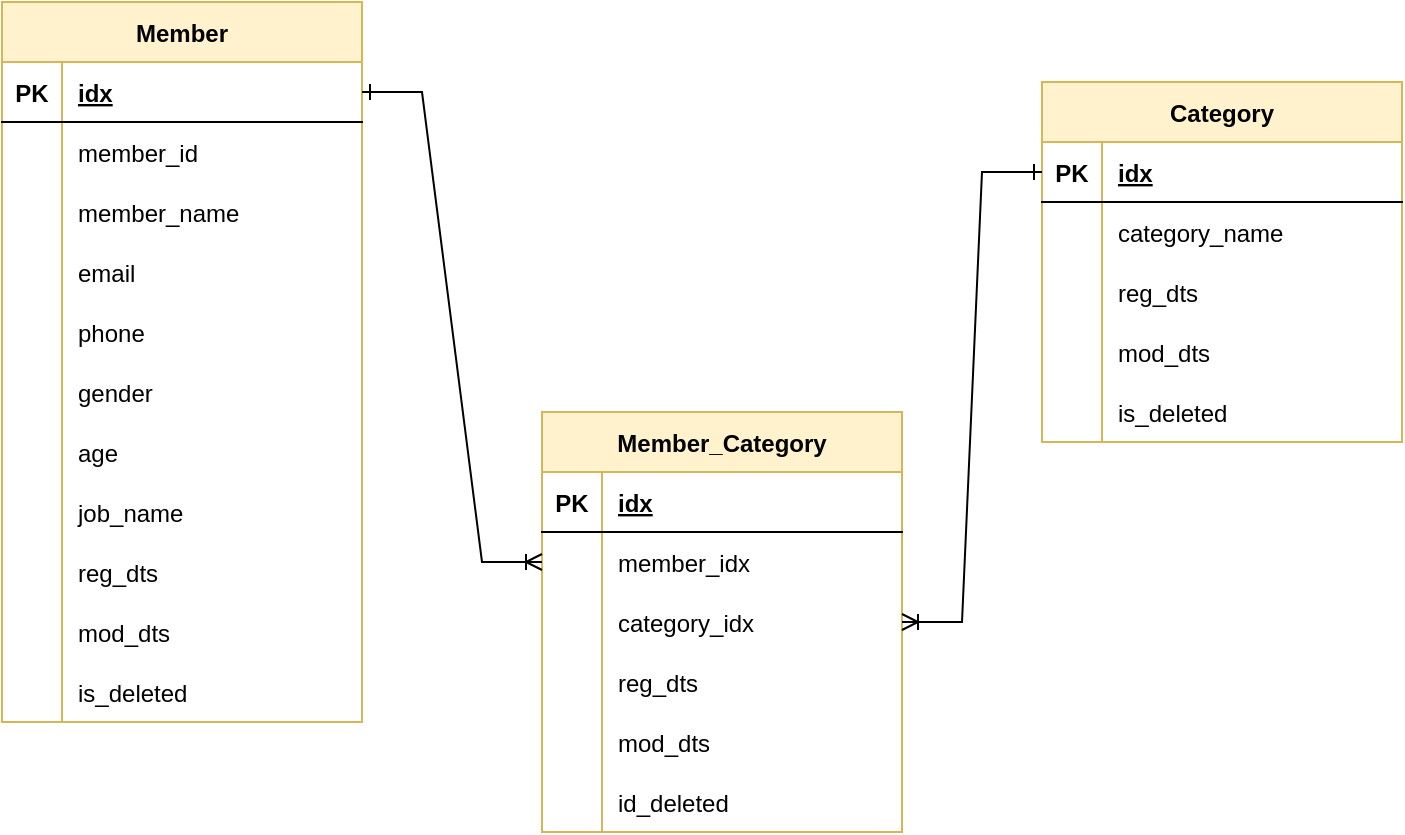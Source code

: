 <mxfile version="16.2.7" type="github">
  <diagram id="xnMl7D5pt4nQTNbTy9hE" name="Page-1">
    <mxGraphModel dx="1426" dy="768" grid="1" gridSize="10" guides="1" tooltips="1" connect="1" arrows="1" fold="1" page="1" pageScale="1" pageWidth="827" pageHeight="1169" math="0" shadow="0">
      <root>
        <mxCell id="0" />
        <mxCell id="1" parent="0" />
        <mxCell id="CouLlK9SIXj_Aao1bJY8-1" value="Member" style="shape=table;startSize=30;container=1;collapsible=1;childLayout=tableLayout;fixedRows=1;rowLines=0;fontStyle=1;align=center;resizeLast=1;fillColor=#fff2cc;strokeColor=#d6b656;" vertex="1" parent="1">
          <mxGeometry x="90" y="200" width="180" height="360" as="geometry" />
        </mxCell>
        <mxCell id="CouLlK9SIXj_Aao1bJY8-2" value="" style="shape=tableRow;horizontal=0;startSize=0;swimlaneHead=0;swimlaneBody=0;fillColor=none;collapsible=0;dropTarget=0;points=[[0,0.5],[1,0.5]];portConstraint=eastwest;top=0;left=0;right=0;bottom=1;" vertex="1" parent="CouLlK9SIXj_Aao1bJY8-1">
          <mxGeometry y="30" width="180" height="30" as="geometry" />
        </mxCell>
        <mxCell id="CouLlK9SIXj_Aao1bJY8-3" value="PK" style="shape=partialRectangle;connectable=0;fillColor=none;top=0;left=0;bottom=0;right=0;fontStyle=1;overflow=hidden;" vertex="1" parent="CouLlK9SIXj_Aao1bJY8-2">
          <mxGeometry width="30" height="30" as="geometry">
            <mxRectangle width="30" height="30" as="alternateBounds" />
          </mxGeometry>
        </mxCell>
        <mxCell id="CouLlK9SIXj_Aao1bJY8-4" value="idx" style="shape=partialRectangle;connectable=0;fillColor=none;top=0;left=0;bottom=0;right=0;align=left;spacingLeft=6;fontStyle=5;overflow=hidden;" vertex="1" parent="CouLlK9SIXj_Aao1bJY8-2">
          <mxGeometry x="30" width="150" height="30" as="geometry">
            <mxRectangle width="150" height="30" as="alternateBounds" />
          </mxGeometry>
        </mxCell>
        <mxCell id="CouLlK9SIXj_Aao1bJY8-5" value="" style="shape=tableRow;horizontal=0;startSize=0;swimlaneHead=0;swimlaneBody=0;fillColor=none;collapsible=0;dropTarget=0;points=[[0,0.5],[1,0.5]];portConstraint=eastwest;top=0;left=0;right=0;bottom=0;" vertex="1" parent="CouLlK9SIXj_Aao1bJY8-1">
          <mxGeometry y="60" width="180" height="30" as="geometry" />
        </mxCell>
        <mxCell id="CouLlK9SIXj_Aao1bJY8-6" value="" style="shape=partialRectangle;connectable=0;fillColor=none;top=0;left=0;bottom=0;right=0;editable=1;overflow=hidden;" vertex="1" parent="CouLlK9SIXj_Aao1bJY8-5">
          <mxGeometry width="30" height="30" as="geometry">
            <mxRectangle width="30" height="30" as="alternateBounds" />
          </mxGeometry>
        </mxCell>
        <mxCell id="CouLlK9SIXj_Aao1bJY8-7" value="member_id" style="shape=partialRectangle;connectable=0;fillColor=none;top=0;left=0;bottom=0;right=0;align=left;spacingLeft=6;overflow=hidden;" vertex="1" parent="CouLlK9SIXj_Aao1bJY8-5">
          <mxGeometry x="30" width="150" height="30" as="geometry">
            <mxRectangle width="150" height="30" as="alternateBounds" />
          </mxGeometry>
        </mxCell>
        <mxCell id="CouLlK9SIXj_Aao1bJY8-8" value="" style="shape=tableRow;horizontal=0;startSize=0;swimlaneHead=0;swimlaneBody=0;fillColor=none;collapsible=0;dropTarget=0;points=[[0,0.5],[1,0.5]];portConstraint=eastwest;top=0;left=0;right=0;bottom=0;" vertex="1" parent="CouLlK9SIXj_Aao1bJY8-1">
          <mxGeometry y="90" width="180" height="30" as="geometry" />
        </mxCell>
        <mxCell id="CouLlK9SIXj_Aao1bJY8-9" value="" style="shape=partialRectangle;connectable=0;fillColor=none;top=0;left=0;bottom=0;right=0;editable=1;overflow=hidden;" vertex="1" parent="CouLlK9SIXj_Aao1bJY8-8">
          <mxGeometry width="30" height="30" as="geometry">
            <mxRectangle width="30" height="30" as="alternateBounds" />
          </mxGeometry>
        </mxCell>
        <mxCell id="CouLlK9SIXj_Aao1bJY8-10" value="member_name" style="shape=partialRectangle;connectable=0;fillColor=none;top=0;left=0;bottom=0;right=0;align=left;spacingLeft=6;overflow=hidden;" vertex="1" parent="CouLlK9SIXj_Aao1bJY8-8">
          <mxGeometry x="30" width="150" height="30" as="geometry">
            <mxRectangle width="150" height="30" as="alternateBounds" />
          </mxGeometry>
        </mxCell>
        <mxCell id="CouLlK9SIXj_Aao1bJY8-11" value="" style="shape=tableRow;horizontal=0;startSize=0;swimlaneHead=0;swimlaneBody=0;fillColor=none;collapsible=0;dropTarget=0;points=[[0,0.5],[1,0.5]];portConstraint=eastwest;top=0;left=0;right=0;bottom=0;" vertex="1" parent="CouLlK9SIXj_Aao1bJY8-1">
          <mxGeometry y="120" width="180" height="30" as="geometry" />
        </mxCell>
        <mxCell id="CouLlK9SIXj_Aao1bJY8-12" value="" style="shape=partialRectangle;connectable=0;fillColor=none;top=0;left=0;bottom=0;right=0;editable=1;overflow=hidden;" vertex="1" parent="CouLlK9SIXj_Aao1bJY8-11">
          <mxGeometry width="30" height="30" as="geometry">
            <mxRectangle width="30" height="30" as="alternateBounds" />
          </mxGeometry>
        </mxCell>
        <mxCell id="CouLlK9SIXj_Aao1bJY8-13" value="email" style="shape=partialRectangle;connectable=0;fillColor=none;top=0;left=0;bottom=0;right=0;align=left;spacingLeft=6;overflow=hidden;" vertex="1" parent="CouLlK9SIXj_Aao1bJY8-11">
          <mxGeometry x="30" width="150" height="30" as="geometry">
            <mxRectangle width="150" height="30" as="alternateBounds" />
          </mxGeometry>
        </mxCell>
        <mxCell id="CouLlK9SIXj_Aao1bJY8-14" value="" style="shape=tableRow;horizontal=0;startSize=0;swimlaneHead=0;swimlaneBody=0;fillColor=none;collapsible=0;dropTarget=0;points=[[0,0.5],[1,0.5]];portConstraint=eastwest;top=0;left=0;right=0;bottom=0;" vertex="1" parent="CouLlK9SIXj_Aao1bJY8-1">
          <mxGeometry y="150" width="180" height="30" as="geometry" />
        </mxCell>
        <mxCell id="CouLlK9SIXj_Aao1bJY8-15" value="" style="shape=partialRectangle;connectable=0;fillColor=none;top=0;left=0;bottom=0;right=0;editable=1;overflow=hidden;" vertex="1" parent="CouLlK9SIXj_Aao1bJY8-14">
          <mxGeometry width="30" height="30" as="geometry">
            <mxRectangle width="30" height="30" as="alternateBounds" />
          </mxGeometry>
        </mxCell>
        <mxCell id="CouLlK9SIXj_Aao1bJY8-16" value="phone" style="shape=partialRectangle;connectable=0;fillColor=none;top=0;left=0;bottom=0;right=0;align=left;spacingLeft=6;overflow=hidden;" vertex="1" parent="CouLlK9SIXj_Aao1bJY8-14">
          <mxGeometry x="30" width="150" height="30" as="geometry">
            <mxRectangle width="150" height="30" as="alternateBounds" />
          </mxGeometry>
        </mxCell>
        <mxCell id="CouLlK9SIXj_Aao1bJY8-17" value="" style="shape=tableRow;horizontal=0;startSize=0;swimlaneHead=0;swimlaneBody=0;fillColor=none;collapsible=0;dropTarget=0;points=[[0,0.5],[1,0.5]];portConstraint=eastwest;top=0;left=0;right=0;bottom=0;" vertex="1" parent="CouLlK9SIXj_Aao1bJY8-1">
          <mxGeometry y="180" width="180" height="30" as="geometry" />
        </mxCell>
        <mxCell id="CouLlK9SIXj_Aao1bJY8-18" value="" style="shape=partialRectangle;connectable=0;fillColor=none;top=0;left=0;bottom=0;right=0;editable=1;overflow=hidden;" vertex="1" parent="CouLlK9SIXj_Aao1bJY8-17">
          <mxGeometry width="30" height="30" as="geometry">
            <mxRectangle width="30" height="30" as="alternateBounds" />
          </mxGeometry>
        </mxCell>
        <mxCell id="CouLlK9SIXj_Aao1bJY8-19" value="gender" style="shape=partialRectangle;connectable=0;fillColor=none;top=0;left=0;bottom=0;right=0;align=left;spacingLeft=6;overflow=hidden;" vertex="1" parent="CouLlK9SIXj_Aao1bJY8-17">
          <mxGeometry x="30" width="150" height="30" as="geometry">
            <mxRectangle width="150" height="30" as="alternateBounds" />
          </mxGeometry>
        </mxCell>
        <mxCell id="CouLlK9SIXj_Aao1bJY8-20" value="" style="shape=tableRow;horizontal=0;startSize=0;swimlaneHead=0;swimlaneBody=0;fillColor=none;collapsible=0;dropTarget=0;points=[[0,0.5],[1,0.5]];portConstraint=eastwest;top=0;left=0;right=0;bottom=0;" vertex="1" parent="CouLlK9SIXj_Aao1bJY8-1">
          <mxGeometry y="210" width="180" height="30" as="geometry" />
        </mxCell>
        <mxCell id="CouLlK9SIXj_Aao1bJY8-21" value="" style="shape=partialRectangle;connectable=0;fillColor=none;top=0;left=0;bottom=0;right=0;editable=1;overflow=hidden;" vertex="1" parent="CouLlK9SIXj_Aao1bJY8-20">
          <mxGeometry width="30" height="30" as="geometry">
            <mxRectangle width="30" height="30" as="alternateBounds" />
          </mxGeometry>
        </mxCell>
        <mxCell id="CouLlK9SIXj_Aao1bJY8-22" value="age" style="shape=partialRectangle;connectable=0;fillColor=none;top=0;left=0;bottom=0;right=0;align=left;spacingLeft=6;overflow=hidden;" vertex="1" parent="CouLlK9SIXj_Aao1bJY8-20">
          <mxGeometry x="30" width="150" height="30" as="geometry">
            <mxRectangle width="150" height="30" as="alternateBounds" />
          </mxGeometry>
        </mxCell>
        <mxCell id="CouLlK9SIXj_Aao1bJY8-23" value="" style="shape=tableRow;horizontal=0;startSize=0;swimlaneHead=0;swimlaneBody=0;fillColor=none;collapsible=0;dropTarget=0;points=[[0,0.5],[1,0.5]];portConstraint=eastwest;top=0;left=0;right=0;bottom=0;" vertex="1" parent="CouLlK9SIXj_Aao1bJY8-1">
          <mxGeometry y="240" width="180" height="30" as="geometry" />
        </mxCell>
        <mxCell id="CouLlK9SIXj_Aao1bJY8-24" value="" style="shape=partialRectangle;connectable=0;fillColor=none;top=0;left=0;bottom=0;right=0;editable=1;overflow=hidden;" vertex="1" parent="CouLlK9SIXj_Aao1bJY8-23">
          <mxGeometry width="30" height="30" as="geometry">
            <mxRectangle width="30" height="30" as="alternateBounds" />
          </mxGeometry>
        </mxCell>
        <mxCell id="CouLlK9SIXj_Aao1bJY8-25" value="job_name" style="shape=partialRectangle;connectable=0;fillColor=none;top=0;left=0;bottom=0;right=0;align=left;spacingLeft=6;overflow=hidden;" vertex="1" parent="CouLlK9SIXj_Aao1bJY8-23">
          <mxGeometry x="30" width="150" height="30" as="geometry">
            <mxRectangle width="150" height="30" as="alternateBounds" />
          </mxGeometry>
        </mxCell>
        <mxCell id="CouLlK9SIXj_Aao1bJY8-26" value="" style="shape=tableRow;horizontal=0;startSize=0;swimlaneHead=0;swimlaneBody=0;fillColor=none;collapsible=0;dropTarget=0;points=[[0,0.5],[1,0.5]];portConstraint=eastwest;top=0;left=0;right=0;bottom=0;" vertex="1" parent="CouLlK9SIXj_Aao1bJY8-1">
          <mxGeometry y="270" width="180" height="30" as="geometry" />
        </mxCell>
        <mxCell id="CouLlK9SIXj_Aao1bJY8-27" value="" style="shape=partialRectangle;connectable=0;fillColor=none;top=0;left=0;bottom=0;right=0;editable=1;overflow=hidden;" vertex="1" parent="CouLlK9SIXj_Aao1bJY8-26">
          <mxGeometry width="30" height="30" as="geometry">
            <mxRectangle width="30" height="30" as="alternateBounds" />
          </mxGeometry>
        </mxCell>
        <mxCell id="CouLlK9SIXj_Aao1bJY8-28" value="reg_dts" style="shape=partialRectangle;connectable=0;fillColor=none;top=0;left=0;bottom=0;right=0;align=left;spacingLeft=6;overflow=hidden;" vertex="1" parent="CouLlK9SIXj_Aao1bJY8-26">
          <mxGeometry x="30" width="150" height="30" as="geometry">
            <mxRectangle width="150" height="30" as="alternateBounds" />
          </mxGeometry>
        </mxCell>
        <mxCell id="CouLlK9SIXj_Aao1bJY8-29" value="" style="shape=tableRow;horizontal=0;startSize=0;swimlaneHead=0;swimlaneBody=0;fillColor=none;collapsible=0;dropTarget=0;points=[[0,0.5],[1,0.5]];portConstraint=eastwest;top=0;left=0;right=0;bottom=0;" vertex="1" parent="CouLlK9SIXj_Aao1bJY8-1">
          <mxGeometry y="300" width="180" height="30" as="geometry" />
        </mxCell>
        <mxCell id="CouLlK9SIXj_Aao1bJY8-30" value="" style="shape=partialRectangle;connectable=0;fillColor=none;top=0;left=0;bottom=0;right=0;editable=1;overflow=hidden;" vertex="1" parent="CouLlK9SIXj_Aao1bJY8-29">
          <mxGeometry width="30" height="30" as="geometry">
            <mxRectangle width="30" height="30" as="alternateBounds" />
          </mxGeometry>
        </mxCell>
        <mxCell id="CouLlK9SIXj_Aao1bJY8-31" value="mod_dts" style="shape=partialRectangle;connectable=0;fillColor=none;top=0;left=0;bottom=0;right=0;align=left;spacingLeft=6;overflow=hidden;" vertex="1" parent="CouLlK9SIXj_Aao1bJY8-29">
          <mxGeometry x="30" width="150" height="30" as="geometry">
            <mxRectangle width="150" height="30" as="alternateBounds" />
          </mxGeometry>
        </mxCell>
        <mxCell id="CouLlK9SIXj_Aao1bJY8-32" value="" style="shape=tableRow;horizontal=0;startSize=0;swimlaneHead=0;swimlaneBody=0;fillColor=none;collapsible=0;dropTarget=0;points=[[0,0.5],[1,0.5]];portConstraint=eastwest;top=0;left=0;right=0;bottom=0;" vertex="1" parent="CouLlK9SIXj_Aao1bJY8-1">
          <mxGeometry y="330" width="180" height="30" as="geometry" />
        </mxCell>
        <mxCell id="CouLlK9SIXj_Aao1bJY8-33" value="" style="shape=partialRectangle;connectable=0;fillColor=none;top=0;left=0;bottom=0;right=0;editable=1;overflow=hidden;" vertex="1" parent="CouLlK9SIXj_Aao1bJY8-32">
          <mxGeometry width="30" height="30" as="geometry">
            <mxRectangle width="30" height="30" as="alternateBounds" />
          </mxGeometry>
        </mxCell>
        <mxCell id="CouLlK9SIXj_Aao1bJY8-34" value="is_deleted" style="shape=partialRectangle;connectable=0;fillColor=none;top=0;left=0;bottom=0;right=0;align=left;spacingLeft=6;overflow=hidden;" vertex="1" parent="CouLlK9SIXj_Aao1bJY8-32">
          <mxGeometry x="30" width="150" height="30" as="geometry">
            <mxRectangle width="150" height="30" as="alternateBounds" />
          </mxGeometry>
        </mxCell>
        <mxCell id="CouLlK9SIXj_Aao1bJY8-35" value="Category" style="shape=table;startSize=30;container=1;collapsible=1;childLayout=tableLayout;fixedRows=1;rowLines=0;fontStyle=1;align=center;resizeLast=1;fillColor=#fff2cc;strokeColor=#d6b656;" vertex="1" parent="1">
          <mxGeometry x="610" y="240" width="180" height="180" as="geometry" />
        </mxCell>
        <mxCell id="CouLlK9SIXj_Aao1bJY8-36" value="" style="shape=tableRow;horizontal=0;startSize=0;swimlaneHead=0;swimlaneBody=0;fillColor=none;collapsible=0;dropTarget=0;points=[[0,0.5],[1,0.5]];portConstraint=eastwest;top=0;left=0;right=0;bottom=1;" vertex="1" parent="CouLlK9SIXj_Aao1bJY8-35">
          <mxGeometry y="30" width="180" height="30" as="geometry" />
        </mxCell>
        <mxCell id="CouLlK9SIXj_Aao1bJY8-37" value="PK" style="shape=partialRectangle;connectable=0;fillColor=none;top=0;left=0;bottom=0;right=0;fontStyle=1;overflow=hidden;" vertex="1" parent="CouLlK9SIXj_Aao1bJY8-36">
          <mxGeometry width="30" height="30" as="geometry">
            <mxRectangle width="30" height="30" as="alternateBounds" />
          </mxGeometry>
        </mxCell>
        <mxCell id="CouLlK9SIXj_Aao1bJY8-38" value="idx" style="shape=partialRectangle;connectable=0;fillColor=none;top=0;left=0;bottom=0;right=0;align=left;spacingLeft=6;fontStyle=5;overflow=hidden;" vertex="1" parent="CouLlK9SIXj_Aao1bJY8-36">
          <mxGeometry x="30" width="150" height="30" as="geometry">
            <mxRectangle width="150" height="30" as="alternateBounds" />
          </mxGeometry>
        </mxCell>
        <mxCell id="CouLlK9SIXj_Aao1bJY8-39" value="" style="shape=tableRow;horizontal=0;startSize=0;swimlaneHead=0;swimlaneBody=0;fillColor=none;collapsible=0;dropTarget=0;points=[[0,0.5],[1,0.5]];portConstraint=eastwest;top=0;left=0;right=0;bottom=0;" vertex="1" parent="CouLlK9SIXj_Aao1bJY8-35">
          <mxGeometry y="60" width="180" height="30" as="geometry" />
        </mxCell>
        <mxCell id="CouLlK9SIXj_Aao1bJY8-40" value="" style="shape=partialRectangle;connectable=0;fillColor=none;top=0;left=0;bottom=0;right=0;editable=1;overflow=hidden;" vertex="1" parent="CouLlK9SIXj_Aao1bJY8-39">
          <mxGeometry width="30" height="30" as="geometry">
            <mxRectangle width="30" height="30" as="alternateBounds" />
          </mxGeometry>
        </mxCell>
        <mxCell id="CouLlK9SIXj_Aao1bJY8-41" value="category_name" style="shape=partialRectangle;connectable=0;fillColor=none;top=0;left=0;bottom=0;right=0;align=left;spacingLeft=6;overflow=hidden;" vertex="1" parent="CouLlK9SIXj_Aao1bJY8-39">
          <mxGeometry x="30" width="150" height="30" as="geometry">
            <mxRectangle width="150" height="30" as="alternateBounds" />
          </mxGeometry>
        </mxCell>
        <mxCell id="CouLlK9SIXj_Aao1bJY8-45" value="" style="shape=tableRow;horizontal=0;startSize=0;swimlaneHead=0;swimlaneBody=0;fillColor=none;collapsible=0;dropTarget=0;points=[[0,0.5],[1,0.5]];portConstraint=eastwest;top=0;left=0;right=0;bottom=0;" vertex="1" parent="CouLlK9SIXj_Aao1bJY8-35">
          <mxGeometry y="90" width="180" height="30" as="geometry" />
        </mxCell>
        <mxCell id="CouLlK9SIXj_Aao1bJY8-46" value="" style="shape=partialRectangle;connectable=0;fillColor=none;top=0;left=0;bottom=0;right=0;editable=1;overflow=hidden;" vertex="1" parent="CouLlK9SIXj_Aao1bJY8-45">
          <mxGeometry width="30" height="30" as="geometry">
            <mxRectangle width="30" height="30" as="alternateBounds" />
          </mxGeometry>
        </mxCell>
        <mxCell id="CouLlK9SIXj_Aao1bJY8-47" value="reg_dts" style="shape=partialRectangle;connectable=0;fillColor=none;top=0;left=0;bottom=0;right=0;align=left;spacingLeft=6;overflow=hidden;" vertex="1" parent="CouLlK9SIXj_Aao1bJY8-45">
          <mxGeometry x="30" width="150" height="30" as="geometry">
            <mxRectangle width="150" height="30" as="alternateBounds" />
          </mxGeometry>
        </mxCell>
        <mxCell id="CouLlK9SIXj_Aao1bJY8-48" value="" style="shape=tableRow;horizontal=0;startSize=0;swimlaneHead=0;swimlaneBody=0;fillColor=none;collapsible=0;dropTarget=0;points=[[0,0.5],[1,0.5]];portConstraint=eastwest;top=0;left=0;right=0;bottom=0;" vertex="1" parent="CouLlK9SIXj_Aao1bJY8-35">
          <mxGeometry y="120" width="180" height="30" as="geometry" />
        </mxCell>
        <mxCell id="CouLlK9SIXj_Aao1bJY8-49" value="" style="shape=partialRectangle;connectable=0;fillColor=none;top=0;left=0;bottom=0;right=0;editable=1;overflow=hidden;" vertex="1" parent="CouLlK9SIXj_Aao1bJY8-48">
          <mxGeometry width="30" height="30" as="geometry">
            <mxRectangle width="30" height="30" as="alternateBounds" />
          </mxGeometry>
        </mxCell>
        <mxCell id="CouLlK9SIXj_Aao1bJY8-50" value="mod_dts" style="shape=partialRectangle;connectable=0;fillColor=none;top=0;left=0;bottom=0;right=0;align=left;spacingLeft=6;overflow=hidden;" vertex="1" parent="CouLlK9SIXj_Aao1bJY8-48">
          <mxGeometry x="30" width="150" height="30" as="geometry">
            <mxRectangle width="150" height="30" as="alternateBounds" />
          </mxGeometry>
        </mxCell>
        <mxCell id="CouLlK9SIXj_Aao1bJY8-42" value="" style="shape=tableRow;horizontal=0;startSize=0;swimlaneHead=0;swimlaneBody=0;fillColor=none;collapsible=0;dropTarget=0;points=[[0,0.5],[1,0.5]];portConstraint=eastwest;top=0;left=0;right=0;bottom=0;" vertex="1" parent="CouLlK9SIXj_Aao1bJY8-35">
          <mxGeometry y="150" width="180" height="30" as="geometry" />
        </mxCell>
        <mxCell id="CouLlK9SIXj_Aao1bJY8-43" value="" style="shape=partialRectangle;connectable=0;fillColor=none;top=0;left=0;bottom=0;right=0;editable=1;overflow=hidden;" vertex="1" parent="CouLlK9SIXj_Aao1bJY8-42">
          <mxGeometry width="30" height="30" as="geometry">
            <mxRectangle width="30" height="30" as="alternateBounds" />
          </mxGeometry>
        </mxCell>
        <mxCell id="CouLlK9SIXj_Aao1bJY8-44" value="is_deleted" style="shape=partialRectangle;connectable=0;fillColor=none;top=0;left=0;bottom=0;right=0;align=left;spacingLeft=6;overflow=hidden;" vertex="1" parent="CouLlK9SIXj_Aao1bJY8-42">
          <mxGeometry x="30" width="150" height="30" as="geometry">
            <mxRectangle width="150" height="30" as="alternateBounds" />
          </mxGeometry>
        </mxCell>
        <mxCell id="CouLlK9SIXj_Aao1bJY8-51" value="Member_Category" style="shape=table;startSize=30;container=1;collapsible=1;childLayout=tableLayout;fixedRows=1;rowLines=0;fontStyle=1;align=center;resizeLast=1;fillColor=#fff2cc;strokeColor=#d6b656;" vertex="1" parent="1">
          <mxGeometry x="360" y="405" width="180" height="210" as="geometry" />
        </mxCell>
        <mxCell id="CouLlK9SIXj_Aao1bJY8-52" value="" style="shape=tableRow;horizontal=0;startSize=0;swimlaneHead=0;swimlaneBody=0;fillColor=none;collapsible=0;dropTarget=0;points=[[0,0.5],[1,0.5]];portConstraint=eastwest;top=0;left=0;right=0;bottom=1;" vertex="1" parent="CouLlK9SIXj_Aao1bJY8-51">
          <mxGeometry y="30" width="180" height="30" as="geometry" />
        </mxCell>
        <mxCell id="CouLlK9SIXj_Aao1bJY8-53" value="PK" style="shape=partialRectangle;connectable=0;fillColor=none;top=0;left=0;bottom=0;right=0;fontStyle=1;overflow=hidden;" vertex="1" parent="CouLlK9SIXj_Aao1bJY8-52">
          <mxGeometry width="30" height="30" as="geometry">
            <mxRectangle width="30" height="30" as="alternateBounds" />
          </mxGeometry>
        </mxCell>
        <mxCell id="CouLlK9SIXj_Aao1bJY8-54" value="idx" style="shape=partialRectangle;connectable=0;fillColor=none;top=0;left=0;bottom=0;right=0;align=left;spacingLeft=6;fontStyle=5;overflow=hidden;" vertex="1" parent="CouLlK9SIXj_Aao1bJY8-52">
          <mxGeometry x="30" width="150" height="30" as="geometry">
            <mxRectangle width="150" height="30" as="alternateBounds" />
          </mxGeometry>
        </mxCell>
        <mxCell id="CouLlK9SIXj_Aao1bJY8-55" value="" style="shape=tableRow;horizontal=0;startSize=0;swimlaneHead=0;swimlaneBody=0;fillColor=none;collapsible=0;dropTarget=0;points=[[0,0.5],[1,0.5]];portConstraint=eastwest;top=0;left=0;right=0;bottom=0;" vertex="1" parent="CouLlK9SIXj_Aao1bJY8-51">
          <mxGeometry y="60" width="180" height="30" as="geometry" />
        </mxCell>
        <mxCell id="CouLlK9SIXj_Aao1bJY8-56" value="" style="shape=partialRectangle;connectable=0;fillColor=none;top=0;left=0;bottom=0;right=0;editable=1;overflow=hidden;" vertex="1" parent="CouLlK9SIXj_Aao1bJY8-55">
          <mxGeometry width="30" height="30" as="geometry">
            <mxRectangle width="30" height="30" as="alternateBounds" />
          </mxGeometry>
        </mxCell>
        <mxCell id="CouLlK9SIXj_Aao1bJY8-57" value="member_idx" style="shape=partialRectangle;connectable=0;fillColor=none;top=0;left=0;bottom=0;right=0;align=left;spacingLeft=6;overflow=hidden;" vertex="1" parent="CouLlK9SIXj_Aao1bJY8-55">
          <mxGeometry x="30" width="150" height="30" as="geometry">
            <mxRectangle width="150" height="30" as="alternateBounds" />
          </mxGeometry>
        </mxCell>
        <mxCell id="CouLlK9SIXj_Aao1bJY8-58" value="" style="shape=tableRow;horizontal=0;startSize=0;swimlaneHead=0;swimlaneBody=0;fillColor=none;collapsible=0;dropTarget=0;points=[[0,0.5],[1,0.5]];portConstraint=eastwest;top=0;left=0;right=0;bottom=0;" vertex="1" parent="CouLlK9SIXj_Aao1bJY8-51">
          <mxGeometry y="90" width="180" height="30" as="geometry" />
        </mxCell>
        <mxCell id="CouLlK9SIXj_Aao1bJY8-59" value="" style="shape=partialRectangle;connectable=0;fillColor=none;top=0;left=0;bottom=0;right=0;editable=1;overflow=hidden;" vertex="1" parent="CouLlK9SIXj_Aao1bJY8-58">
          <mxGeometry width="30" height="30" as="geometry">
            <mxRectangle width="30" height="30" as="alternateBounds" />
          </mxGeometry>
        </mxCell>
        <mxCell id="CouLlK9SIXj_Aao1bJY8-60" value="category_idx" style="shape=partialRectangle;connectable=0;fillColor=none;top=0;left=0;bottom=0;right=0;align=left;spacingLeft=6;overflow=hidden;" vertex="1" parent="CouLlK9SIXj_Aao1bJY8-58">
          <mxGeometry x="30" width="150" height="30" as="geometry">
            <mxRectangle width="150" height="30" as="alternateBounds" />
          </mxGeometry>
        </mxCell>
        <mxCell id="CouLlK9SIXj_Aao1bJY8-61" value="" style="shape=tableRow;horizontal=0;startSize=0;swimlaneHead=0;swimlaneBody=0;fillColor=none;collapsible=0;dropTarget=0;points=[[0,0.5],[1,0.5]];portConstraint=eastwest;top=0;left=0;right=0;bottom=0;" vertex="1" parent="CouLlK9SIXj_Aao1bJY8-51">
          <mxGeometry y="120" width="180" height="30" as="geometry" />
        </mxCell>
        <mxCell id="CouLlK9SIXj_Aao1bJY8-62" value="" style="shape=partialRectangle;connectable=0;fillColor=none;top=0;left=0;bottom=0;right=0;editable=1;overflow=hidden;" vertex="1" parent="CouLlK9SIXj_Aao1bJY8-61">
          <mxGeometry width="30" height="30" as="geometry">
            <mxRectangle width="30" height="30" as="alternateBounds" />
          </mxGeometry>
        </mxCell>
        <mxCell id="CouLlK9SIXj_Aao1bJY8-63" value="reg_dts" style="shape=partialRectangle;connectable=0;fillColor=none;top=0;left=0;bottom=0;right=0;align=left;spacingLeft=6;overflow=hidden;" vertex="1" parent="CouLlK9SIXj_Aao1bJY8-61">
          <mxGeometry x="30" width="150" height="30" as="geometry">
            <mxRectangle width="150" height="30" as="alternateBounds" />
          </mxGeometry>
        </mxCell>
        <mxCell id="CouLlK9SIXj_Aao1bJY8-64" value="" style="shape=tableRow;horizontal=0;startSize=0;swimlaneHead=0;swimlaneBody=0;fillColor=none;collapsible=0;dropTarget=0;points=[[0,0.5],[1,0.5]];portConstraint=eastwest;top=0;left=0;right=0;bottom=0;" vertex="1" parent="CouLlK9SIXj_Aao1bJY8-51">
          <mxGeometry y="150" width="180" height="30" as="geometry" />
        </mxCell>
        <mxCell id="CouLlK9SIXj_Aao1bJY8-65" value="" style="shape=partialRectangle;connectable=0;fillColor=none;top=0;left=0;bottom=0;right=0;editable=1;overflow=hidden;" vertex="1" parent="CouLlK9SIXj_Aao1bJY8-64">
          <mxGeometry width="30" height="30" as="geometry">
            <mxRectangle width="30" height="30" as="alternateBounds" />
          </mxGeometry>
        </mxCell>
        <mxCell id="CouLlK9SIXj_Aao1bJY8-66" value="mod_dts" style="shape=partialRectangle;connectable=0;fillColor=none;top=0;left=0;bottom=0;right=0;align=left;spacingLeft=6;overflow=hidden;" vertex="1" parent="CouLlK9SIXj_Aao1bJY8-64">
          <mxGeometry x="30" width="150" height="30" as="geometry">
            <mxRectangle width="150" height="30" as="alternateBounds" />
          </mxGeometry>
        </mxCell>
        <mxCell id="CouLlK9SIXj_Aao1bJY8-67" value="" style="shape=tableRow;horizontal=0;startSize=0;swimlaneHead=0;swimlaneBody=0;fillColor=none;collapsible=0;dropTarget=0;points=[[0,0.5],[1,0.5]];portConstraint=eastwest;top=0;left=0;right=0;bottom=0;" vertex="1" parent="CouLlK9SIXj_Aao1bJY8-51">
          <mxGeometry y="180" width="180" height="30" as="geometry" />
        </mxCell>
        <mxCell id="CouLlK9SIXj_Aao1bJY8-68" value="" style="shape=partialRectangle;connectable=0;fillColor=none;top=0;left=0;bottom=0;right=0;editable=1;overflow=hidden;" vertex="1" parent="CouLlK9SIXj_Aao1bJY8-67">
          <mxGeometry width="30" height="30" as="geometry">
            <mxRectangle width="30" height="30" as="alternateBounds" />
          </mxGeometry>
        </mxCell>
        <mxCell id="CouLlK9SIXj_Aao1bJY8-69" value="id_deleted" style="shape=partialRectangle;connectable=0;fillColor=none;top=0;left=0;bottom=0;right=0;align=left;spacingLeft=6;overflow=hidden;" vertex="1" parent="CouLlK9SIXj_Aao1bJY8-67">
          <mxGeometry x="30" width="150" height="30" as="geometry">
            <mxRectangle width="150" height="30" as="alternateBounds" />
          </mxGeometry>
        </mxCell>
        <mxCell id="CouLlK9SIXj_Aao1bJY8-70" value="" style="edgeStyle=entityRelationEdgeStyle;fontSize=12;html=1;endArrow=ERoneToMany;endFill=0;rounded=0;exitX=1;exitY=0.5;exitDx=0;exitDy=0;entryX=0;entryY=0.5;entryDx=0;entryDy=0;startArrow=ERone;startFill=0;" edge="1" parent="1" source="CouLlK9SIXj_Aao1bJY8-2" target="CouLlK9SIXj_Aao1bJY8-55">
          <mxGeometry width="100" height="100" relative="1" as="geometry">
            <mxPoint x="360" y="420" as="sourcePoint" />
            <mxPoint x="460" y="320" as="targetPoint" />
          </mxGeometry>
        </mxCell>
        <mxCell id="CouLlK9SIXj_Aao1bJY8-71" value="" style="edgeStyle=entityRelationEdgeStyle;fontSize=12;html=1;endArrow=ERone;startArrow=ERoneToMany;rounded=0;exitX=1;exitY=0.5;exitDx=0;exitDy=0;endFill=0;startFill=0;" edge="1" parent="1" source="CouLlK9SIXj_Aao1bJY8-58" target="CouLlK9SIXj_Aao1bJY8-36">
          <mxGeometry width="100" height="100" relative="1" as="geometry">
            <mxPoint x="360" y="420" as="sourcePoint" />
            <mxPoint x="460" y="320" as="targetPoint" />
          </mxGeometry>
        </mxCell>
      </root>
    </mxGraphModel>
  </diagram>
</mxfile>
